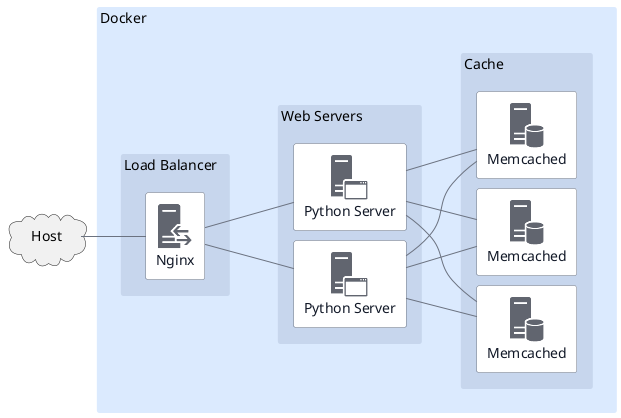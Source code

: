 @startuml

left to right direction

skinparam nodesep 10
skinparam ranksep 35

skinparam shadowing false
skinparam defaultTextAlignment center

<style>
frame {
    BackGroundColor #DBEAFE
    LineColor #ffffff00
    FontSize 14
    FontStyle normal
}
rectangle{
    BackGroundColor #ffffff
    LineColor #6B7280
    FontColor #111827
    FontSize 14
    FontStyle normal
}
arrow {
    LineColor: #6B7280
}
</style>

!include <office/Servers/application_server>
!include <office/Servers/database_server>
!include <office/Servers/reverse_proxy>

cloud " Host " as host

frame "Docker" as docker {

    frame "Load Balancer" as loadbalancer #c7d6ed {
        rectangle nginx [
            <$reverse_proxy>
            Nginx
        ]
    }

    frame "Web Servers" as webservers #c7d6ed {

        rectangle python1 [
            <$application_server>
            Python Server
        ]

        rectangle python2 [
            <$application_server>
            Python Server
        ]

    }

    frame "Cache" as data #c7d6ed {
        rectangle memcached1 [
            <$database_server>
            Memcached
        ]

        rectangle memcached2 [
            <$database_server>
            Memcached
        ]

        rectangle memcached3 [
            <$database_server>
            Memcached
        ]
    }

}

host -- nginx

nginx -- python1
nginx -- python2

python1 --- memcached1
python1 --- memcached2
python1 --- memcached3
python2 --- memcached1
python2 --- memcached2
python2 --- memcached3

@enduml
